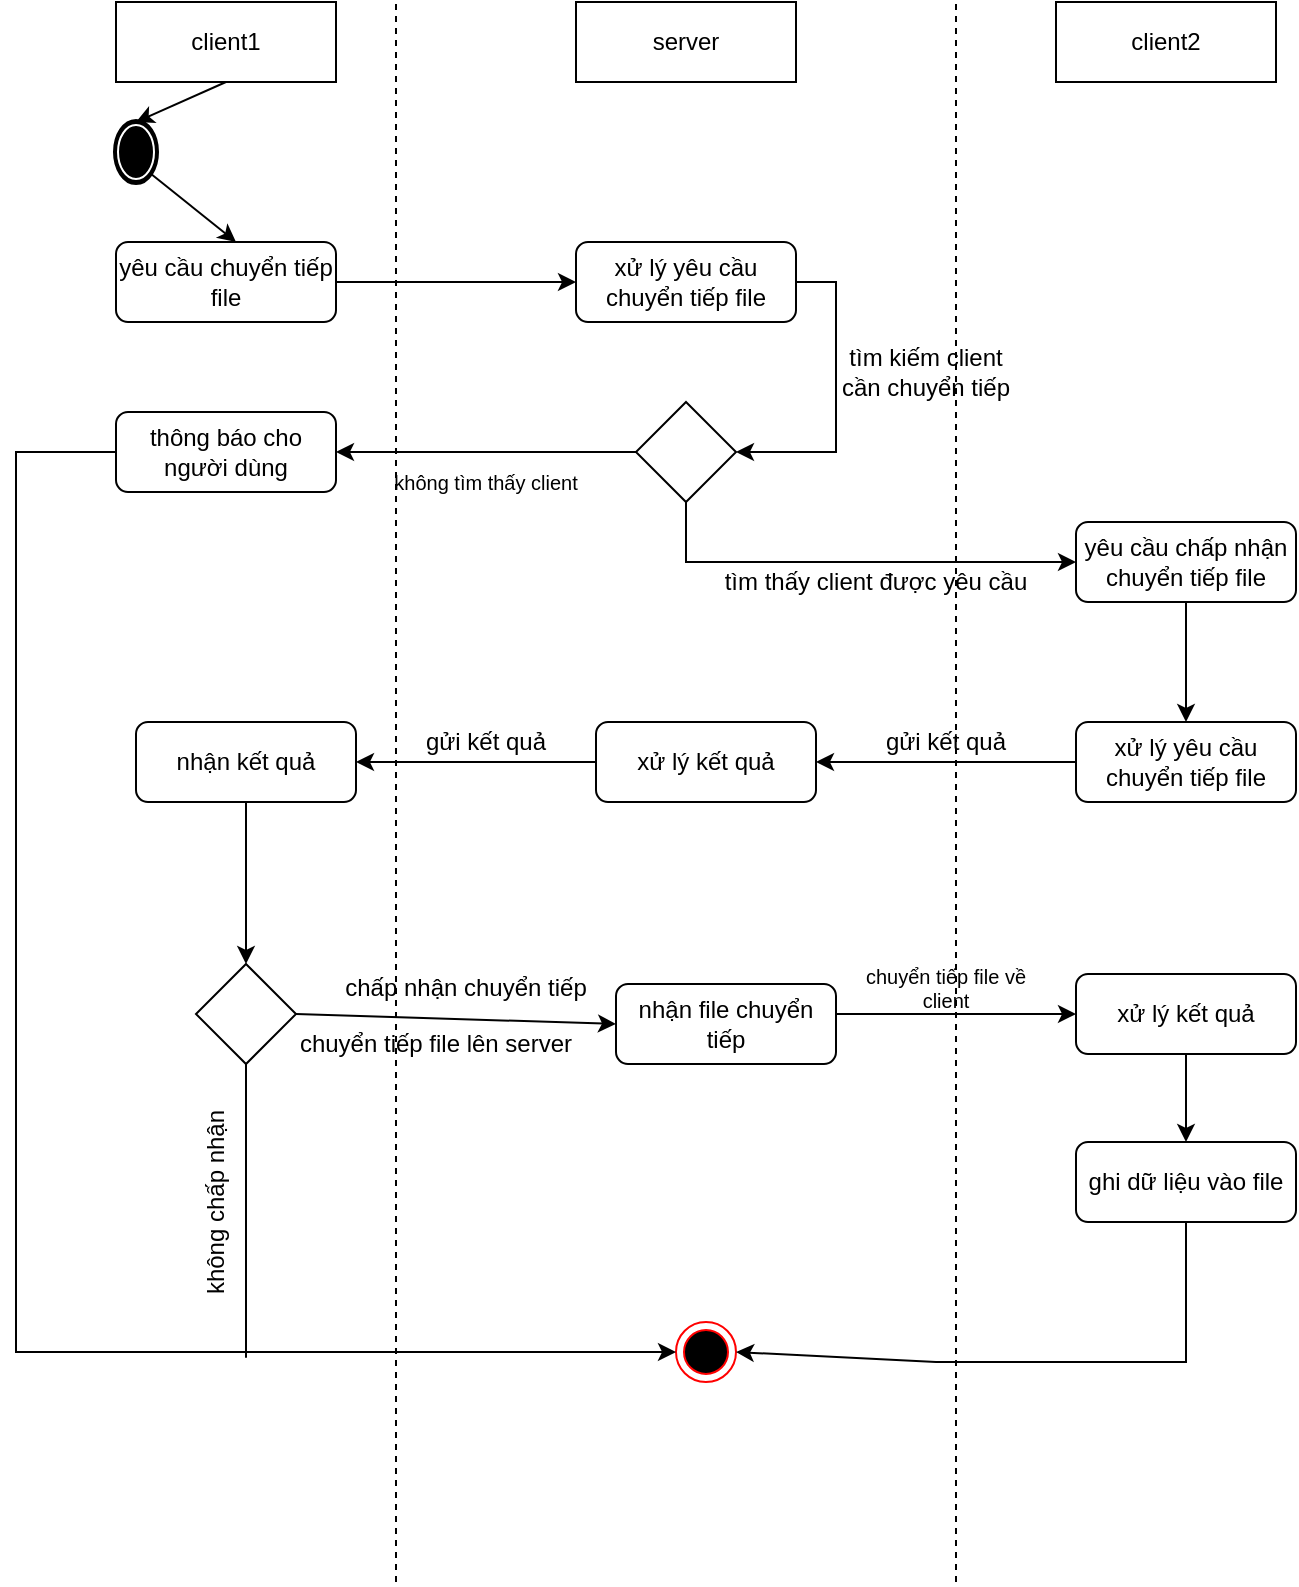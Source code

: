 <mxfile version="13.3.9" type="device" pages="4"><diagram id="X0zQoVEpXMf7ly_ouzdD" name="Page-1"><mxGraphModel dx="782" dy="469" grid="1" gridSize="10" guides="1" tooltips="1" connect="1" arrows="1" fold="1" page="1" pageScale="1" pageWidth="850" pageHeight="1100" math="0" shadow="0"><root><mxCell id="0"/><mxCell id="1" parent="0"/><mxCell id="Ho94TICoYmtnuEwINGJm-4" value="client1" style="rounded=0;whiteSpace=wrap;html=1;" parent="1" vertex="1"><mxGeometry x="60" width="110" height="40" as="geometry"/></mxCell><mxCell id="Ho94TICoYmtnuEwINGJm-6" value="server" style="rounded=0;whiteSpace=wrap;html=1;" parent="1" vertex="1"><mxGeometry x="290" width="110" height="40" as="geometry"/></mxCell><mxCell id="Ho94TICoYmtnuEwINGJm-7" value="client2" style="rounded=0;whiteSpace=wrap;html=1;" parent="1" vertex="1"><mxGeometry x="530" width="110" height="40" as="geometry"/></mxCell><mxCell id="Ho94TICoYmtnuEwINGJm-8" value="" style="endArrow=classic;html=1;exitX=0.855;exitY=0.855;exitDx=0;exitDy=0;exitPerimeter=0;" parent="1" source="6pAijUHGyEoNoDgjZn1e-1" edge="1"><mxGeometry width="50" height="50" relative="1" as="geometry"><mxPoint x="120" y="82" as="sourcePoint"/><mxPoint x="120" y="120" as="targetPoint"/></mxGeometry></mxCell><mxCell id="Ho94TICoYmtnuEwINGJm-10" value="yêu cầu chuyển tiếp file" style="rounded=1;whiteSpace=wrap;html=1;" parent="1" vertex="1"><mxGeometry x="60" y="120" width="110" height="40" as="geometry"/></mxCell><mxCell id="Ho94TICoYmtnuEwINGJm-12" value="xử lý yêu cầu chuyển tiếp file" style="rounded=1;whiteSpace=wrap;html=1;" parent="1" vertex="1"><mxGeometry x="290" y="120" width="110" height="40" as="geometry"/></mxCell><mxCell id="Ho94TICoYmtnuEwINGJm-13" value="" style="endArrow=classic;html=1;exitX=1;exitY=0.5;exitDx=0;exitDy=0;entryX=0;entryY=0.5;entryDx=0;entryDy=0;" parent="1" source="Ho94TICoYmtnuEwINGJm-10" target="Ho94TICoYmtnuEwINGJm-12" edge="1"><mxGeometry width="50" height="50" relative="1" as="geometry"><mxPoint x="370" y="250" as="sourcePoint"/><mxPoint x="420" y="200" as="targetPoint"/></mxGeometry></mxCell><mxCell id="Ho94TICoYmtnuEwINGJm-18" value="" style="endArrow=classic;html=1;rounded=0;exitX=1;exitY=0.5;exitDx=0;exitDy=0;entryX=1;entryY=0.5;entryDx=0;entryDy=0;" parent="1" source="Ho94TICoYmtnuEwINGJm-12" target="Ho94TICoYmtnuEwINGJm-19" edge="1"><mxGeometry width="50" height="50" relative="1" as="geometry"><mxPoint x="380" y="220" as="sourcePoint"/><mxPoint x="450" y="250" as="targetPoint"/><Array as="points"><mxPoint x="420" y="140"/><mxPoint x="420" y="225"/></Array></mxGeometry></mxCell><mxCell id="Ho94TICoYmtnuEwINGJm-19" value="" style="rhombus;whiteSpace=wrap;html=1;" parent="1" vertex="1"><mxGeometry x="320" y="200" width="50" height="50" as="geometry"/></mxCell><mxCell id="Ho94TICoYmtnuEwINGJm-20" value="tìm kiếm client cần chuyển tiếp" style="text;html=1;strokeColor=none;fillColor=none;align=center;verticalAlign=middle;whiteSpace=wrap;rounded=0;" parent="1" vertex="1"><mxGeometry x="420" y="160" width="90" height="50" as="geometry"/></mxCell><mxCell id="Ho94TICoYmtnuEwINGJm-25" value="" style="endArrow=classic;html=1;rounded=0;exitX=0.5;exitY=1;exitDx=0;exitDy=0;entryX=0;entryY=0.5;entryDx=0;entryDy=0;" parent="1" source="Ho94TICoYmtnuEwINGJm-19" target="Ho94TICoYmtnuEwINGJm-30" edge="1"><mxGeometry width="50" height="50" relative="1" as="geometry"><mxPoint x="380" y="220" as="sourcePoint"/><mxPoint x="510" y="280" as="targetPoint"/><Array as="points"><mxPoint x="345" y="280"/></Array></mxGeometry></mxCell><mxCell id="Ho94TICoYmtnuEwINGJm-30" value="yêu cầu chấp nhận chuyển tiếp file" style="rounded=1;whiteSpace=wrap;html=1;" parent="1" vertex="1"><mxGeometry x="540" y="260" width="110" height="40" as="geometry"/></mxCell><mxCell id="Ho94TICoYmtnuEwINGJm-33" value="xử lý yêu cầu chuyển tiếp file" style="rounded=1;whiteSpace=wrap;html=1;" parent="1" vertex="1"><mxGeometry x="540" y="360" width="110" height="40" as="geometry"/></mxCell><mxCell id="Ho94TICoYmtnuEwINGJm-34" value="" style="endArrow=classic;html=1;exitX=0.5;exitY=1;exitDx=0;exitDy=0;entryX=0.5;entryY=0;entryDx=0;entryDy=0;" parent="1" source="Ho94TICoYmtnuEwINGJm-30" target="Ho94TICoYmtnuEwINGJm-33" edge="1"><mxGeometry width="50" height="50" relative="1" as="geometry"><mxPoint x="540" y="340" as="sourcePoint"/><mxPoint x="440" y="420" as="targetPoint"/></mxGeometry></mxCell><mxCell id="Ho94TICoYmtnuEwINGJm-38" value="xử lý kết quả" style="rounded=1;whiteSpace=wrap;html=1;" parent="1" vertex="1"><mxGeometry x="300" y="360" width="110" height="40" as="geometry"/></mxCell><mxCell id="Ho94TICoYmtnuEwINGJm-39" value="" style="endArrow=classic;html=1;entryX=1;entryY=0.5;entryDx=0;entryDy=0;exitX=0;exitY=0.5;exitDx=0;exitDy=0;" parent="1" source="Ho94TICoYmtnuEwINGJm-33" target="Ho94TICoYmtnuEwINGJm-38" edge="1"><mxGeometry width="50" height="50" relative="1" as="geometry"><mxPoint x="470" y="370" as="sourcePoint"/><mxPoint x="430" y="230" as="targetPoint"/></mxGeometry></mxCell><mxCell id="Ho94TICoYmtnuEwINGJm-42" value="nhận kết quả" style="rounded=1;whiteSpace=wrap;html=1;" parent="1" vertex="1"><mxGeometry x="70" y="360" width="110" height="40" as="geometry"/></mxCell><mxCell id="Ho94TICoYmtnuEwINGJm-43" value="" style="endArrow=classic;html=1;entryX=1;entryY=0.5;entryDx=0;entryDy=0;exitX=0;exitY=0.5;exitDx=0;exitDy=0;" parent="1" source="Ho94TICoYmtnuEwINGJm-38" target="Ho94TICoYmtnuEwINGJm-42" edge="1"><mxGeometry width="50" height="50" relative="1" as="geometry"><mxPoint x="380" y="360" as="sourcePoint"/><mxPoint x="430" y="310" as="targetPoint"/></mxGeometry></mxCell><mxCell id="Ho94TICoYmtnuEwINGJm-44" value="tìm thấy client được yêu cầu" style="text;html=1;strokeColor=none;fillColor=none;align=center;verticalAlign=middle;whiteSpace=wrap;rounded=0;" parent="1" vertex="1"><mxGeometry x="360" y="280" width="160" height="20" as="geometry"/></mxCell><mxCell id="Ho94TICoYmtnuEwINGJm-45" value="gửi kết quả" style="text;html=1;strokeColor=none;fillColor=none;align=center;verticalAlign=middle;whiteSpace=wrap;rounded=0;" parent="1" vertex="1"><mxGeometry x="430" y="360" width="90" height="20" as="geometry"/></mxCell><mxCell id="Ho94TICoYmtnuEwINGJm-46" value="gửi kết quả" style="text;html=1;strokeColor=none;fillColor=none;align=center;verticalAlign=middle;whiteSpace=wrap;rounded=0;" parent="1" vertex="1"><mxGeometry x="200" y="360" width="90" height="20" as="geometry"/></mxCell><mxCell id="Ho94TICoYmtnuEwINGJm-50" value="nhận file chuyển tiếp" style="rounded=1;whiteSpace=wrap;html=1;" parent="1" vertex="1"><mxGeometry x="310" y="491" width="110" height="40" as="geometry"/></mxCell><mxCell id="Ho94TICoYmtnuEwINGJm-51" value="xử lý kết quả" style="rounded=1;whiteSpace=wrap;html=1;" parent="1" vertex="1"><mxGeometry x="540" y="486" width="110" height="40" as="geometry"/></mxCell><mxCell id="Ho94TICoYmtnuEwINGJm-54" value="" style="endArrow=classic;html=1;entryX=0;entryY=0.5;entryDx=0;entryDy=0;spacing=1;fontSize=10;" parent="1" target="Ho94TICoYmtnuEwINGJm-51" edge="1"><mxGeometry width="50" height="50" relative="1" as="geometry"><mxPoint x="420" y="506" as="sourcePoint"/><mxPoint x="320" y="430" as="targetPoint"/></mxGeometry></mxCell><mxCell id="Ho94TICoYmtnuEwINGJm-57" value="" style="ellipse;html=1;shape=endState;fillColor=#000000;strokeColor=#ff0000;" parent="1" vertex="1"><mxGeometry x="340" y="660" width="30" height="30" as="geometry"/></mxCell><mxCell id="Ho94TICoYmtnuEwINGJm-60" value="chuyển tiếp file về client" style="text;html=1;strokeColor=none;fillColor=none;align=center;verticalAlign=middle;whiteSpace=wrap;rounded=0;fontSize=10;" parent="1" vertex="1"><mxGeometry x="430" y="480" width="90" height="26" as="geometry"/></mxCell><mxCell id="a0WUkCvt6fdjPjYKDleO-1" value="" style="endArrow=classic;html=1;entryX=0.5;entryY=0;entryDx=0;entryDy=0;exitX=0.5;exitY=1;exitDx=0;exitDy=0;" parent="1" source="Ho94TICoYmtnuEwINGJm-42" target="kPcbBbS0xLTz3DBpmLSH-1" edge="1"><mxGeometry width="50" height="50" relative="1" as="geometry"><mxPoint x="280" y="570" as="sourcePoint"/><mxPoint x="115" y="486" as="targetPoint"/></mxGeometry></mxCell><mxCell id="a0WUkCvt6fdjPjYKDleO-6" value="ghi dữ liệu vào file" style="rounded=1;whiteSpace=wrap;html=1;" parent="1" vertex="1"><mxGeometry x="540" y="570" width="110" height="40" as="geometry"/></mxCell><mxCell id="a0WUkCvt6fdjPjYKDleO-7" value="" style="endArrow=classic;html=1;fontSize=10;rounded=0;exitX=0.5;exitY=1;exitDx=0;exitDy=0;entryX=1;entryY=0.5;entryDx=0;entryDy=0;" parent="1" source="a0WUkCvt6fdjPjYKDleO-6" target="Ho94TICoYmtnuEwINGJm-57" edge="1"><mxGeometry width="50" height="50" relative="1" as="geometry"><mxPoint x="320" y="530" as="sourcePoint"/><mxPoint x="400" y="680" as="targetPoint"/><Array as="points"><mxPoint x="595" y="680"/><mxPoint x="470" y="680"/></Array></mxGeometry></mxCell><mxCell id="a0WUkCvt6fdjPjYKDleO-8" value="thông báo cho người dùng" style="rounded=1;whiteSpace=wrap;html=1;" parent="1" vertex="1"><mxGeometry x="60" y="205" width="110" height="40" as="geometry"/></mxCell><mxCell id="a0WUkCvt6fdjPjYKDleO-10" value="" style="endArrow=classic;html=1;fontSize=10;exitX=0;exitY=0.5;exitDx=0;exitDy=0;entryX=1;entryY=0.5;entryDx=0;entryDy=0;" parent="1" source="Ho94TICoYmtnuEwINGJm-19" target="a0WUkCvt6fdjPjYKDleO-8" edge="1"><mxGeometry width="50" height="50" relative="1" as="geometry"><mxPoint x="320" y="330" as="sourcePoint"/><mxPoint x="370" y="280" as="targetPoint"/></mxGeometry></mxCell><mxCell id="a0WUkCvt6fdjPjYKDleO-12" value="không tìm thấy client" style="text;html=1;strokeColor=none;fillColor=none;align=center;verticalAlign=middle;whiteSpace=wrap;rounded=0;fontSize=10;" parent="1" vertex="1"><mxGeometry x="180" y="230" width="130" height="20" as="geometry"/></mxCell><mxCell id="a0WUkCvt6fdjPjYKDleO-13" value="" style="endArrow=classic;html=1;fontSize=10;rounded=0;exitX=0;exitY=0.5;exitDx=0;exitDy=0;entryX=0;entryY=0.5;entryDx=0;entryDy=0;" parent="1" source="a0WUkCvt6fdjPjYKDleO-8" target="Ho94TICoYmtnuEwINGJm-57" edge="1"><mxGeometry width="50" height="50" relative="1" as="geometry"><mxPoint x="320" y="390" as="sourcePoint"/><mxPoint x="370" y="340" as="targetPoint"/><Array as="points"><mxPoint x="10" y="225"/><mxPoint x="10" y="675"/></Array></mxGeometry></mxCell><mxCell id="a0WUkCvt6fdjPjYKDleO-14" value="" style="endArrow=none;dashed=1;html=1;fontSize=10;" parent="1" edge="1"><mxGeometry width="50" height="50" relative="1" as="geometry"><mxPoint x="200" y="790" as="sourcePoint"/><mxPoint x="200" as="targetPoint"/></mxGeometry></mxCell><mxCell id="a0WUkCvt6fdjPjYKDleO-15" value="" style="endArrow=none;dashed=1;html=1;fontSize=10;" parent="1" edge="1"><mxGeometry width="50" height="50" relative="1" as="geometry"><mxPoint x="480" y="790" as="sourcePoint"/><mxPoint x="480" as="targetPoint"/></mxGeometry></mxCell><mxCell id="a0WUkCvt6fdjPjYKDleO-16" value="chuyển tiếp file lên server" style="text;html=1;strokeColor=none;fillColor=none;align=center;verticalAlign=middle;whiteSpace=wrap;rounded=0;fontSize=12;rotation=0;" parent="1" vertex="1"><mxGeometry x="140" y="511" width="160" height="20" as="geometry"/></mxCell><mxCell id="6pAijUHGyEoNoDgjZn1e-1" value="" style="shape=mxgraph.bpmn.shape;html=1;verticalLabelPosition=bottom;labelBackgroundColor=#ffffff;verticalAlign=top;align=center;perimeter=ellipsePerimeter;outlineConnect=0;outline=end;symbol=terminate;fontSize=12;" parent="1" vertex="1"><mxGeometry x="60" y="60" width="20" height="30" as="geometry"/></mxCell><mxCell id="6pAijUHGyEoNoDgjZn1e-3" value="" style="endArrow=classic;html=1;fontSize=12;exitX=0.5;exitY=1;exitDx=0;exitDy=0;entryX=0.5;entryY=0;entryDx=0;entryDy=0;" parent="1" source="Ho94TICoYmtnuEwINGJm-4" target="6pAijUHGyEoNoDgjZn1e-1" edge="1"><mxGeometry width="50" height="50" relative="1" as="geometry"><mxPoint x="400" y="220" as="sourcePoint"/><mxPoint x="450" y="170" as="targetPoint"/></mxGeometry></mxCell><mxCell id="kPcbBbS0xLTz3DBpmLSH-1" value="" style="rhombus;whiteSpace=wrap;html=1;" parent="1" vertex="1"><mxGeometry x="100" y="481" width="50" height="50" as="geometry"/></mxCell><mxCell id="kPcbBbS0xLTz3DBpmLSH-2" value="" style="endArrow=classic;html=1;exitX=1;exitY=0.5;exitDx=0;exitDy=0;entryX=0;entryY=0.5;entryDx=0;entryDy=0;" parent="1" source="kPcbBbS0xLTz3DBpmLSH-1" target="Ho94TICoYmtnuEwINGJm-50" edge="1"><mxGeometry width="50" height="50" relative="1" as="geometry"><mxPoint x="350" y="530" as="sourcePoint"/><mxPoint x="400" y="480" as="targetPoint"/></mxGeometry></mxCell><mxCell id="kPcbBbS0xLTz3DBpmLSH-4" value="" style="endArrow=none;html=1;entryX=0.5;entryY=1;entryDx=0;entryDy=0;" parent="1" target="kPcbBbS0xLTz3DBpmLSH-1" edge="1"><mxGeometry width="50" height="50" relative="1" as="geometry"><mxPoint x="125" y="670" as="sourcePoint"/><mxPoint x="400" y="470" as="targetPoint"/><Array as="points"><mxPoint x="125" y="680"/><mxPoint x="125" y="670"/></Array></mxGeometry></mxCell><mxCell id="kPcbBbS0xLTz3DBpmLSH-5" value="chấp nhận chuyển tiếp" style="text;html=1;strokeColor=none;fillColor=none;align=center;verticalAlign=middle;whiteSpace=wrap;rounded=0;" parent="1" vertex="1"><mxGeometry x="170" y="483" width="130" height="20" as="geometry"/></mxCell><mxCell id="kPcbBbS0xLTz3DBpmLSH-6" value="không chấp nhận" style="text;html=1;strokeColor=none;fillColor=none;align=center;verticalAlign=middle;whiteSpace=wrap;rounded=0;rotation=-90;" parent="1" vertex="1"><mxGeometry x="60" y="590" width="100" height="20" as="geometry"/></mxCell><mxCell id="XZOfE__edSwcQ59o3sNn-1" value="" style="endArrow=classic;html=1;exitX=0.5;exitY=1;exitDx=0;exitDy=0;entryX=0.5;entryY=0;entryDx=0;entryDy=0;" parent="1" source="Ho94TICoYmtnuEwINGJm-51" target="a0WUkCvt6fdjPjYKDleO-6" edge="1"><mxGeometry width="50" height="50" relative="1" as="geometry"><mxPoint x="290" y="560" as="sourcePoint"/><mxPoint x="340" y="510" as="targetPoint"/></mxGeometry></mxCell></root></mxGraphModel></diagram><diagram id="JMLDtaEwiu-JXsmuqMl1" name="Page-2"><mxGraphModel dx="1043" dy="625" grid="1" gridSize="10" guides="1" tooltips="1" connect="1" arrows="1" fold="1" page="1" pageScale="1" pageWidth="850" pageHeight="1100" math="0" shadow="0"><root><mxCell id="RzZ0UhfEeFD8xAMtu3Tl-0"/><mxCell id="RzZ0UhfEeFD8xAMtu3Tl-1" parent="RzZ0UhfEeFD8xAMtu3Tl-0"/><mxCell id="Euooxlx8xnx5dA-1CyNp-0" value="client1" style="rounded=0;whiteSpace=wrap;html=1;" parent="RzZ0UhfEeFD8xAMtu3Tl-1" vertex="1"><mxGeometry x="50" width="110" height="40" as="geometry"/></mxCell><mxCell id="Euooxlx8xnx5dA-1CyNp-1" value="server" style="rounded=0;whiteSpace=wrap;html=1;" parent="RzZ0UhfEeFD8xAMtu3Tl-1" vertex="1"><mxGeometry x="290" width="110" height="40" as="geometry"/></mxCell><mxCell id="Euooxlx8xnx5dA-1CyNp-2" value="other clients" style="rounded=0;whiteSpace=wrap;html=1;" parent="RzZ0UhfEeFD8xAMtu3Tl-1" vertex="1"><mxGeometry x="510" width="110" height="40" as="geometry"/></mxCell><mxCell id="V8h4ppNuJIoiUDVHOAE--0" value="yêu cầu tìm kiếm file" style="rounded=1;whiteSpace=wrap;html=1;" parent="RzZ0UhfEeFD8xAMtu3Tl-1" vertex="1"><mxGeometry x="50" y="130" width="110" height="40" as="geometry"/></mxCell><mxCell id="_ejJEYkJjcELYQMggEs1-0" value="xử lý yêu cầu tìm kiếm file" style="rounded=1;whiteSpace=wrap;html=1;" parent="RzZ0UhfEeFD8xAMtu3Tl-1" vertex="1"><mxGeometry x="290" y="130" width="110" height="40" as="geometry"/></mxCell><mxCell id="_ejJEYkJjcELYQMggEs1-1" value="yêu cầu tìm kiếm file của client khác" style="rounded=1;whiteSpace=wrap;html=1;" parent="RzZ0UhfEeFD8xAMtu3Tl-1" vertex="1"><mxGeometry x="510" y="130" width="110" height="40" as="geometry"/></mxCell><mxCell id="AMmG_ASS0b5PRzRJNlX6-0" value="tìm kiếm file được yêu cầu" style="rounded=1;whiteSpace=wrap;html=1;" parent="RzZ0UhfEeFD8xAMtu3Tl-1" vertex="1"><mxGeometry x="500" y="330" width="110" height="40" as="geometry"/></mxCell><mxCell id="EB-tsKQWdiddOAcdItFr-0" value="xử lý kết quả" style="rounded=1;whiteSpace=wrap;html=1;" parent="RzZ0UhfEeFD8xAMtu3Tl-1" vertex="1"><mxGeometry x="290" y="230" width="110" height="40" as="geometry"/></mxCell><mxCell id="EB-tsKQWdiddOAcdItFr-1" value="xử lý kết quả" style="rounded=1;whiteSpace=wrap;html=1;" parent="RzZ0UhfEeFD8xAMtu3Tl-1" vertex="1"><mxGeometry x="50" y="230" width="110" height="40" as="geometry"/></mxCell><mxCell id="0XShW4vnGDRnifOO8y7B-0" value="yêu cầu tải file từ client được chỉ định" style="rounded=1;whiteSpace=wrap;html=1;" parent="RzZ0UhfEeFD8xAMtu3Tl-1" vertex="1"><mxGeometry x="50" y="410" width="110" height="40" as="geometry"/></mxCell><mxCell id="0XShW4vnGDRnifOO8y7B-2" value="xử lý yêu cầu tải file lên server" style="rounded=1;whiteSpace=wrap;html=1;" parent="RzZ0UhfEeFD8xAMtu3Tl-1" vertex="1"><mxGeometry x="510" y="410" width="110" height="40" as="geometry"/></mxCell><mxCell id="8C1ahFmJNnRok8ornX5L-0" value="tải file lên server" style="rounded=1;whiteSpace=wrap;html=1;" parent="RzZ0UhfEeFD8xAMtu3Tl-1" vertex="1"><mxGeometry x="510" y="510" width="110" height="40" as="geometry"/></mxCell><mxCell id="FpcGOknFg75fnCbxZmGC-0" value="xử lý yêu cầu" style="rounded=1;whiteSpace=wrap;html=1;" parent="RzZ0UhfEeFD8xAMtu3Tl-1" vertex="1"><mxGeometry x="290" y="510" width="110" height="40" as="geometry"/></mxCell><mxCell id="FpcGOknFg75fnCbxZmGC-1" value="nhận file tìm kiếm" style="rounded=1;whiteSpace=wrap;html=1;" parent="RzZ0UhfEeFD8xAMtu3Tl-1" vertex="1"><mxGeometry x="50" y="510" width="110" height="40" as="geometry"/></mxCell><mxCell id="FpcGOknFg75fnCbxZmGC-3" value="xử lý yêu cầu" style="rounded=1;whiteSpace=wrap;html=1;" parent="RzZ0UhfEeFD8xAMtu3Tl-1" vertex="1"><mxGeometry x="290" y="410" width="110" height="40" as="geometry"/></mxCell><mxCell id="cdGf2iweQx5Cf9tkY1OZ-0" value="" style="rhombus;whiteSpace=wrap;html=1;" parent="RzZ0UhfEeFD8xAMtu3Tl-1" vertex="1"><mxGeometry x="80" y="320" width="50" height="50" as="geometry"/></mxCell><mxCell id="cdGf2iweQx5Cf9tkY1OZ-1" value="" style="endArrow=classic;html=1;exitX=1;exitY=0.5;exitDx=0;exitDy=0;entryX=0;entryY=0.5;entryDx=0;entryDy=0;" parent="RzZ0UhfEeFD8xAMtu3Tl-1" source="V8h4ppNuJIoiUDVHOAE--0" target="_ejJEYkJjcELYQMggEs1-0" edge="1"><mxGeometry width="50" height="50" relative="1" as="geometry"><mxPoint x="300" y="210" as="sourcePoint"/><mxPoint x="350" y="160" as="targetPoint"/></mxGeometry></mxCell><mxCell id="cdGf2iweQx5Cf9tkY1OZ-2" value="" style="endArrow=classic;html=1;exitX=1;exitY=0.5;exitDx=0;exitDy=0;entryX=0;entryY=0.5;entryDx=0;entryDy=0;" parent="RzZ0UhfEeFD8xAMtu3Tl-1" source="_ejJEYkJjcELYQMggEs1-0" target="_ejJEYkJjcELYQMggEs1-1" edge="1"><mxGeometry width="50" height="50" relative="1" as="geometry"><mxPoint x="430" y="210" as="sourcePoint"/><mxPoint x="480" y="160" as="targetPoint"/></mxGeometry></mxCell><mxCell id="cdGf2iweQx5Cf9tkY1OZ-4" value="" style="endArrow=classic;html=1;exitX=0;exitY=0.5;exitDx=0;exitDy=0;entryX=1;entryY=0.5;entryDx=0;entryDy=0;" parent="RzZ0UhfEeFD8xAMtu3Tl-1" source="EB-tsKQWdiddOAcdItFr-0" target="EB-tsKQWdiddOAcdItFr-1" edge="1"><mxGeometry width="50" height="50" relative="1" as="geometry"><mxPoint x="210" y="210" as="sourcePoint"/><mxPoint x="260" y="160" as="targetPoint"/></mxGeometry></mxCell><mxCell id="cdGf2iweQx5Cf9tkY1OZ-5" value="" style="endArrow=classic;html=1;entryX=0.5;entryY=0;entryDx=0;entryDy=0;exitX=0.5;exitY=1;exitDx=0;exitDy=0;" parent="RzZ0UhfEeFD8xAMtu3Tl-1" source="EB-tsKQWdiddOAcdItFr-1" target="cdGf2iweQx5Cf9tkY1OZ-0" edge="1"><mxGeometry width="50" height="50" relative="1" as="geometry"><mxPoint x="180" y="290" as="sourcePoint"/><mxPoint x="260" y="290" as="targetPoint"/></mxGeometry></mxCell><mxCell id="dqmiHtvdcY-VYfjkB0Hc-0" value="" style="endArrow=classic;html=1;exitX=0.5;exitY=1;exitDx=0;exitDy=0;entryX=0.5;entryY=0;entryDx=0;entryDy=0;" parent="RzZ0UhfEeFD8xAMtu3Tl-1" source="cdGf2iweQx5Cf9tkY1OZ-0" target="0XShW4vnGDRnifOO8y7B-0" edge="1"><mxGeometry width="50" height="50" relative="1" as="geometry"><mxPoint x="250" y="370" as="sourcePoint"/><mxPoint x="300" y="320" as="targetPoint"/></mxGeometry></mxCell><mxCell id="dqmiHtvdcY-VYfjkB0Hc-1" value="" style="endArrow=classic;html=1;exitX=1;exitY=0.5;exitDx=0;exitDy=0;entryX=0;entryY=0.5;entryDx=0;entryDy=0;" parent="RzZ0UhfEeFD8xAMtu3Tl-1" source="0XShW4vnGDRnifOO8y7B-0" target="FpcGOknFg75fnCbxZmGC-3" edge="1"><mxGeometry width="50" height="50" relative="1" as="geometry"><mxPoint x="250" y="410" as="sourcePoint"/><mxPoint x="300" y="360" as="targetPoint"/></mxGeometry></mxCell><mxCell id="dqmiHtvdcY-VYfjkB0Hc-2" value="" style="endArrow=classic;html=1;exitX=1;exitY=0.5;exitDx=0;exitDy=0;entryX=0;entryY=0.5;entryDx=0;entryDy=0;" parent="RzZ0UhfEeFD8xAMtu3Tl-1" source="FpcGOknFg75fnCbxZmGC-3" target="0XShW4vnGDRnifOO8y7B-2" edge="1"><mxGeometry width="50" height="50" relative="1" as="geometry"><mxPoint x="460" y="410" as="sourcePoint"/><mxPoint x="510" y="370" as="targetPoint"/></mxGeometry></mxCell><mxCell id="dqmiHtvdcY-VYfjkB0Hc-3" value="" style="endArrow=classic;html=1;exitX=0;exitY=0.5;exitDx=0;exitDy=0;entryX=1;entryY=0.5;entryDx=0;entryDy=0;" parent="RzZ0UhfEeFD8xAMtu3Tl-1" source="8C1ahFmJNnRok8ornX5L-0" target="FpcGOknFg75fnCbxZmGC-0" edge="1"><mxGeometry width="50" height="50" relative="1" as="geometry"><mxPoint x="280" y="510" as="sourcePoint"/><mxPoint x="330" y="460" as="targetPoint"/></mxGeometry></mxCell><mxCell id="dqmiHtvdcY-VYfjkB0Hc-4" value="" style="endArrow=classic;html=1;exitX=0;exitY=0.5;exitDx=0;exitDy=0;entryX=1;entryY=0.5;entryDx=0;entryDy=0;" parent="RzZ0UhfEeFD8xAMtu3Tl-1" source="FpcGOknFg75fnCbxZmGC-0" target="FpcGOknFg75fnCbxZmGC-1" edge="1"><mxGeometry width="50" height="50" relative="1" as="geometry"><mxPoint x="280" y="510" as="sourcePoint"/><mxPoint x="330" y="460" as="targetPoint"/></mxGeometry></mxCell><mxCell id="dqmiHtvdcY-VYfjkB0Hc-5" value="" style="endArrow=classic;html=1;rounded=0;exitX=0;exitY=0.5;exitDx=0;exitDy=0;entryX=0;entryY=0.5;entryDx=0;entryDy=0;" parent="RzZ0UhfEeFD8xAMtu3Tl-1" source="cdGf2iweQx5Cf9tkY1OZ-0" target="qSHNy79ZpIIi1rE6lcBK-0" edge="1"><mxGeometry width="50" height="50" relative="1" as="geometry"><mxPoint x="280" y="380" as="sourcePoint"/><mxPoint x="50" y="660" as="targetPoint"/><Array as="points"><mxPoint x="10" y="345"/><mxPoint x="10" y="595"/></Array></mxGeometry></mxCell><mxCell id="qSHNy79ZpIIi1rE6lcBK-0" value="" style="ellipse;html=1;shape=endState;fillColor=#000000;strokeColor=#ff0000;" parent="RzZ0UhfEeFD8xAMtu3Tl-1" vertex="1"><mxGeometry x="80" y="580" width="30" height="30" as="geometry"/></mxCell><mxCell id="qSHNy79ZpIIi1rE6lcBK-2" value="" style="endArrow=classic;html=1;entryX=0.5;entryY=0;entryDx=0;entryDy=0;exitX=0.5;exitY=1;exitDx=0;exitDy=0;" parent="RzZ0UhfEeFD8xAMtu3Tl-1" source="5cJm_RkuLtpVjRyl1dCt-0" target="V8h4ppNuJIoiUDVHOAE--0" edge="1"><mxGeometry width="50" height="50" relative="1" as="geometry"><mxPoint x="80" y="100" as="sourcePoint"/><mxPoint x="330" y="150" as="targetPoint"/></mxGeometry></mxCell><mxCell id="qSHNy79ZpIIi1rE6lcBK-5" value="" style="endArrow=classic;html=1;exitX=0.5;exitY=1;exitDx=0;exitDy=0;entryX=1;entryY=0;entryDx=0;entryDy=0;" parent="RzZ0UhfEeFD8xAMtu3Tl-1" source="FpcGOknFg75fnCbxZmGC-1" target="qSHNy79ZpIIi1rE6lcBK-0" edge="1"><mxGeometry width="50" height="50" relative="1" as="geometry"><mxPoint x="260" y="530" as="sourcePoint"/><mxPoint x="310" y="480" as="targetPoint"/></mxGeometry></mxCell><mxCell id="qSHNy79ZpIIi1rE6lcBK-14" value="" style="endArrow=classic;html=1;exitX=0.5;exitY=1;exitDx=0;exitDy=0;entryX=0.5;entryY=0;entryDx=0;entryDy=0;" parent="RzZ0UhfEeFD8xAMtu3Tl-1" source="0XShW4vnGDRnifOO8y7B-2" target="8C1ahFmJNnRok8ornX5L-0" edge="1"><mxGeometry width="50" height="50" relative="1" as="geometry"><mxPoint x="270" y="500" as="sourcePoint"/><mxPoint x="320" y="450" as="targetPoint"/></mxGeometry></mxCell><mxCell id="qSHNy79ZpIIi1rE6lcBK-15" value="nếu tìm thấy file" style="text;html=1;strokeColor=none;fillColor=none;align=center;verticalAlign=middle;whiteSpace=wrap;rounded=0;fontSize=14;" parent="RzZ0UhfEeFD8xAMtu3Tl-1" vertex="1"><mxGeometry x="90" y="370" width="130" height="20" as="geometry"/></mxCell><mxCell id="qSHNy79ZpIIi1rE6lcBK-16" value="không tìm thấy file" style="text;html=1;strokeColor=none;fillColor=none;align=center;verticalAlign=middle;whiteSpace=wrap;rounded=0;fontSize=14;" parent="RzZ0UhfEeFD8xAMtu3Tl-1" vertex="1"><mxGeometry x="10" y="290" width="90" height="50" as="geometry"/></mxCell><mxCell id="f3AJ5echXr5vuz58Xj_o-0" value="" style="rhombus;whiteSpace=wrap;html=1;" parent="RzZ0UhfEeFD8xAMtu3Tl-1" vertex="1"><mxGeometry x="540" y="225" width="50" height="50" as="geometry"/></mxCell><mxCell id="f3AJ5echXr5vuz58Xj_o-1" value="" style="endArrow=classic;html=1;fontSize=12;exitX=0;exitY=0.5;exitDx=0;exitDy=0;entryX=1;entryY=0.5;entryDx=0;entryDy=0;" parent="RzZ0UhfEeFD8xAMtu3Tl-1" source="f3AJ5echXr5vuz58Xj_o-0" target="EB-tsKQWdiddOAcdItFr-0" edge="1"><mxGeometry width="50" height="50" relative="1" as="geometry"><mxPoint x="340" y="290" as="sourcePoint"/><mxPoint x="390" y="240" as="targetPoint"/></mxGeometry></mxCell><mxCell id="f3AJ5echXr5vuz58Xj_o-2" value="không cho tìm kiếm" style="text;html=1;strokeColor=none;fillColor=none;align=center;verticalAlign=middle;whiteSpace=wrap;rounded=0;fontSize=13;" parent="RzZ0UhfEeFD8xAMtu3Tl-1" vertex="1"><mxGeometry x="425" y="230" width="115" height="20" as="geometry"/></mxCell><mxCell id="f3AJ5echXr5vuz58Xj_o-3" value="" style="endArrow=classic;html=1;fontSize=12;exitX=0.5;exitY=1;exitDx=0;exitDy=0;entryX=0.6;entryY=0.017;entryDx=0;entryDy=0;entryPerimeter=0;" parent="RzZ0UhfEeFD8xAMtu3Tl-1" source="f3AJ5echXr5vuz58Xj_o-0" target="AMmG_ASS0b5PRzRJNlX6-0" edge="1"><mxGeometry width="50" height="50" relative="1" as="geometry"><mxPoint x="340" y="290" as="sourcePoint"/><mxPoint x="390" y="240" as="targetPoint"/></mxGeometry></mxCell><mxCell id="f3AJ5echXr5vuz58Xj_o-4" value="cho phép tìm kiếm" style="text;html=1;strokeColor=none;fillColor=none;align=center;verticalAlign=middle;whiteSpace=wrap;rounded=0;fontSize=14;" parent="RzZ0UhfEeFD8xAMtu3Tl-1" vertex="1"><mxGeometry x="560" y="280" width="120" height="20" as="geometry"/></mxCell><mxCell id="f3AJ5echXr5vuz58Xj_o-5" value="" style="endArrow=classic;html=1;fontSize=12;exitX=0;exitY=0.75;exitDx=0;exitDy=0;entryX=0.75;entryY=1;entryDx=0;entryDy=0;" parent="RzZ0UhfEeFD8xAMtu3Tl-1" source="AMmG_ASS0b5PRzRJNlX6-0" target="EB-tsKQWdiddOAcdItFr-0" edge="1"><mxGeometry width="50" height="50" relative="1" as="geometry"><mxPoint x="400" y="320" as="sourcePoint"/><mxPoint x="390" y="240" as="targetPoint"/></mxGeometry></mxCell><mxCell id="f3AJ5echXr5vuz58Xj_o-6" value="gửi trả kết quả" style="text;html=1;strokeColor=none;fillColor=none;align=center;verticalAlign=middle;whiteSpace=wrap;rounded=0;fontSize=15;rotation=30;" parent="RzZ0UhfEeFD8xAMtu3Tl-1" vertex="1"><mxGeometry x="360" y="310" width="110" height="20" as="geometry"/></mxCell><mxCell id="f3AJ5echXr5vuz58Xj_o-7" value="" style="endArrow=classic;html=1;fontSize=12;entryX=0.5;entryY=0;entryDx=0;entryDy=0;exitX=0.5;exitY=1;exitDx=0;exitDy=0;" parent="RzZ0UhfEeFD8xAMtu3Tl-1" source="_ejJEYkJjcELYQMggEs1-1" target="f3AJ5echXr5vuz58Xj_o-0" edge="1"><mxGeometry width="50" height="50" relative="1" as="geometry"><mxPoint x="310" y="250" as="sourcePoint"/><mxPoint x="360" y="200" as="targetPoint"/></mxGeometry></mxCell><mxCell id="f3AJ5echXr5vuz58Xj_o-8" value="" style="endArrow=none;dashed=1;html=1;fontSize=12;" parent="RzZ0UhfEeFD8xAMtu3Tl-1" edge="1"><mxGeometry width="50" height="50" relative="1" as="geometry"><mxPoint x="200" y="700.784" as="sourcePoint"/><mxPoint x="200" as="targetPoint"/></mxGeometry></mxCell><mxCell id="f3AJ5echXr5vuz58Xj_o-9" value="" style="endArrow=none;dashed=1;html=1;fontSize=12;" parent="RzZ0UhfEeFD8xAMtu3Tl-1" edge="1"><mxGeometry width="50" height="50" relative="1" as="geometry"><mxPoint x="440" y="741.569" as="sourcePoint"/><mxPoint x="440" as="targetPoint"/></mxGeometry></mxCell><mxCell id="5cJm_RkuLtpVjRyl1dCt-0" value="" style="shape=mxgraph.bpmn.shape;html=1;verticalLabelPosition=bottom;labelBackgroundColor=#ffffff;verticalAlign=top;align=center;perimeter=ellipsePerimeter;outlineConnect=0;outline=end;symbol=terminate;fontSize=12;" parent="RzZ0UhfEeFD8xAMtu3Tl-1" vertex="1"><mxGeometry x="60" y="70" width="20" height="30" as="geometry"/></mxCell><mxCell id="5cJm_RkuLtpVjRyl1dCt-1" value="" style="endArrow=classic;html=1;fontSize=12;exitX=0.5;exitY=1;exitDx=0;exitDy=0;entryX=0.855;entryY=0.145;entryDx=0;entryDy=0;entryPerimeter=0;" parent="RzZ0UhfEeFD8xAMtu3Tl-1" source="Euooxlx8xnx5dA-1CyNp-0" target="5cJm_RkuLtpVjRyl1dCt-0" edge="1"><mxGeometry width="50" height="50" relative="1" as="geometry"><mxPoint x="300" y="220" as="sourcePoint"/><mxPoint x="350" y="170" as="targetPoint"/></mxGeometry></mxCell></root></mxGraphModel></diagram><diagram id="K2bOyZhJP2b06Q1038g4" name="Page-3"><mxGraphModel dx="1043" dy="625" grid="1" gridSize="10" guides="1" tooltips="1" connect="1" arrows="1" fold="1" page="1" pageScale="1" pageWidth="850" pageHeight="1100" math="0" shadow="0"><root><mxCell id="pGrmE6U04udRplt4D8kT-0"/><mxCell id="pGrmE6U04udRplt4D8kT-1" parent="pGrmE6U04udRplt4D8kT-0"/><mxCell id="0dFPnvCfcHD0ivJg-y6W-0" value="client" style="rounded=0;whiteSpace=wrap;html=1;" parent="pGrmE6U04udRplt4D8kT-1" vertex="1"><mxGeometry x="92.5" width="110" height="40" as="geometry"/></mxCell><mxCell id="0dFPnvCfcHD0ivJg-y6W-1" value="server" style="rounded=0;whiteSpace=wrap;html=1;" parent="pGrmE6U04udRplt4D8kT-1" vertex="1"><mxGeometry x="425" width="110" height="40" as="geometry"/></mxCell><mxCell id="wA3z8Po5Oxekqj7uT45I-0" value="yêu cầu nhập IP và số hiệu cổng của server" style="rounded=1;whiteSpace=wrap;html=1;" parent="pGrmE6U04udRplt4D8kT-1" vertex="1"><mxGeometry x="90" y="120" width="110" height="40" as="geometry"/></mxCell><mxCell id="wA3z8Po5Oxekqj7uT45I-1" value="kiểm tra IP và số hiệu cổng" style="rounded=1;whiteSpace=wrap;html=1;" parent="pGrmE6U04udRplt4D8kT-1" vertex="1"><mxGeometry x="90" y="200" width="110" height="40" as="geometry"/></mxCell><mxCell id="vuLVi1-47pAOc_8eF7E5-0" value="" style="rhombus;whiteSpace=wrap;html=1;" parent="pGrmE6U04udRplt4D8kT-1" vertex="1"><mxGeometry x="120" y="285" width="50" height="50" as="geometry"/></mxCell><mxCell id="1rSc73zOEPtt4EAdPvbV-0" value="yêu cầu kết nối" style="rounded=1;whiteSpace=wrap;html=1;" parent="pGrmE6U04udRplt4D8kT-1" vertex="1"><mxGeometry x="425" y="290" width="110" height="40" as="geometry"/></mxCell><mxCell id="1rSc73zOEPtt4EAdPvbV-1" value="tạo ID cho client" style="rounded=1;whiteSpace=wrap;html=1;" parent="pGrmE6U04udRplt4D8kT-1" vertex="1"><mxGeometry x="425" y="395" width="110" height="40" as="geometry"/></mxCell><mxCell id="1rSc73zOEPtt4EAdPvbV-3" value="" style="rhombus;whiteSpace=wrap;html=1;" parent="pGrmE6U04udRplt4D8kT-1" vertex="1"><mxGeometry x="120" y="390" width="50" height="50" as="geometry"/></mxCell><mxCell id="1rSc73zOEPtt4EAdPvbV-5" value="" style="endArrow=classic;html=1;exitX=0.5;exitY=1;exitDx=0;exitDy=0;entryX=0.5;entryY=0;entryDx=0;entryDy=0;" parent="pGrmE6U04udRplt4D8kT-1" source="wA3z8Po5Oxekqj7uT45I-0" target="wA3z8Po5Oxekqj7uT45I-1" edge="1"><mxGeometry width="50" height="50" relative="1" as="geometry"><mxPoint x="350" y="250" as="sourcePoint"/><mxPoint x="400" y="200" as="targetPoint"/></mxGeometry></mxCell><mxCell id="1rSc73zOEPtt4EAdPvbV-6" value="" style="endArrow=classic;html=1;exitX=0.5;exitY=1;exitDx=0;exitDy=0;entryX=0.5;entryY=0;entryDx=0;entryDy=0;" parent="pGrmE6U04udRplt4D8kT-1" source="wA3z8Po5Oxekqj7uT45I-1" target="vuLVi1-47pAOc_8eF7E5-0" edge="1"><mxGeometry width="50" height="50" relative="1" as="geometry"><mxPoint x="350" y="250" as="sourcePoint"/><mxPoint x="400" y="200" as="targetPoint"/></mxGeometry></mxCell><mxCell id="1rSc73zOEPtt4EAdPvbV-7" value="" style="endArrow=classic;html=1;exitX=1;exitY=0.5;exitDx=0;exitDy=0;entryX=0;entryY=0.5;entryDx=0;entryDy=0;" parent="pGrmE6U04udRplt4D8kT-1" source="vuLVi1-47pAOc_8eF7E5-0" target="1rSc73zOEPtt4EAdPvbV-0" edge="1"><mxGeometry width="50" height="50" relative="1" as="geometry"><mxPoint x="350" y="250" as="sourcePoint"/><mxPoint x="400" y="200" as="targetPoint"/></mxGeometry></mxCell><mxCell id="1rSc73zOEPtt4EAdPvbV-8" value="nếu hợp lệ thì gửi yêu cầu tới server" style="text;html=1;strokeColor=none;fillColor=none;align=center;verticalAlign=middle;whiteSpace=wrap;rounded=0;" parent="pGrmE6U04udRplt4D8kT-1" vertex="1"><mxGeometry x="180" y="285" width="220" height="20" as="geometry"/></mxCell><mxCell id="1rSc73zOEPtt4EAdPvbV-9" value="" style="endArrow=classic;html=1;rounded=0;exitX=0;exitY=0.5;exitDx=0;exitDy=0;entryX=0;entryY=0.5;entryDx=0;entryDy=0;" parent="pGrmE6U04udRplt4D8kT-1" source="vuLVi1-47pAOc_8eF7E5-0" target="wA3z8Po5Oxekqj7uT45I-0" edge="1"><mxGeometry width="50" height="50" relative="1" as="geometry"><mxPoint x="350" y="240" as="sourcePoint"/><mxPoint x="400" y="190" as="targetPoint"/><Array as="points"><mxPoint x="10" y="310"/><mxPoint x="10" y="140"/></Array></mxGeometry></mxCell><mxCell id="1rSc73zOEPtt4EAdPvbV-12" value="" style="endArrow=classic;html=1;exitX=0.5;exitY=1;exitDx=0;exitDy=0;entryX=0.5;entryY=0;entryDx=0;entryDy=0;" parent="pGrmE6U04udRplt4D8kT-1" source="1rSc73zOEPtt4EAdPvbV-0" target="1rSc73zOEPtt4EAdPvbV-1" edge="1"><mxGeometry width="50" height="50" relative="1" as="geometry"><mxPoint x="310" y="270" as="sourcePoint"/><mxPoint x="360" y="220" as="targetPoint"/></mxGeometry></mxCell><mxCell id="1rSc73zOEPtt4EAdPvbV-13" value="" style="endArrow=classic;html=1;exitX=0;exitY=0.5;exitDx=0;exitDy=0;entryX=1;entryY=0.5;entryDx=0;entryDy=0;" parent="pGrmE6U04udRplt4D8kT-1" source="1rSc73zOEPtt4EAdPvbV-1" target="1rSc73zOEPtt4EAdPvbV-3" edge="1"><mxGeometry width="50" height="50" relative="1" as="geometry"><mxPoint x="310" y="270" as="sourcePoint"/><mxPoint x="360" y="220" as="targetPoint"/></mxGeometry></mxCell><mxCell id="1rSc73zOEPtt4EAdPvbV-14" value="gửi ID về cho client" style="text;html=1;strokeColor=none;fillColor=none;align=center;verticalAlign=middle;whiteSpace=wrap;rounded=0;" parent="pGrmE6U04udRplt4D8kT-1" vertex="1"><mxGeometry x="190" y="390" width="230" height="20" as="geometry"/></mxCell><mxCell id="ivME3hnp89Ext_lW3YJ4-0" value="" style="ellipse;html=1;shape=endState;fillColor=#000000;strokeColor=#ff0000;" parent="pGrmE6U04udRplt4D8kT-1" vertex="1"><mxGeometry x="130" y="520" width="30" height="30" as="geometry"/></mxCell><mxCell id="ivME3hnp89Ext_lW3YJ4-1" value="" style="endArrow=classic;html=1;exitX=0.5;exitY=1;exitDx=0;exitDy=0;entryX=0.5;entryY=0;entryDx=0;entryDy=0;" parent="pGrmE6U04udRplt4D8kT-1" source="1rSc73zOEPtt4EAdPvbV-3" target="ivME3hnp89Ext_lW3YJ4-0" edge="1"><mxGeometry width="50" height="50" relative="1" as="geometry"><mxPoint x="290" y="360" as="sourcePoint"/><mxPoint x="340" y="310" as="targetPoint"/></mxGeometry></mxCell><mxCell id="ivME3hnp89Ext_lW3YJ4-3" style="edgeStyle=orthogonalEdgeStyle;rounded=0;orthogonalLoop=1;jettySize=auto;html=1;exitX=0.5;exitY=1;exitDx=0;exitDy=0;" parent="pGrmE6U04udRplt4D8kT-1" edge="1"><mxGeometry relative="1" as="geometry"><mxPoint x="200" y="485" as="sourcePoint"/><mxPoint x="200" y="485" as="targetPoint"/></mxGeometry></mxCell><mxCell id="qlWJefiUWRbx-jMFqRx4-1" value="" style="rhombus;whiteSpace=wrap;html=1;" parent="pGrmE6U04udRplt4D8kT-1" vertex="1"><mxGeometry x="20" y="390" width="50" height="50" as="geometry"/></mxCell><mxCell id="qlWJefiUWRbx-jMFqRx4-2" value="" style="endArrow=classic;html=1;fontSize=12;exitX=0;exitY=0.5;exitDx=0;exitDy=0;entryX=1;entryY=0.5;entryDx=0;entryDy=0;" parent="pGrmE6U04udRplt4D8kT-1" source="1rSc73zOEPtt4EAdPvbV-3" target="qlWJefiUWRbx-jMFqRx4-1" edge="1"><mxGeometry width="50" height="50" relative="1" as="geometry"><mxPoint x="200" y="370" as="sourcePoint"/><mxPoint x="250" y="320" as="targetPoint"/></mxGeometry></mxCell><mxCell id="qlWJefiUWRbx-jMFqRx4-3" value="" style="endArrow=classic;html=1;fontSize=12;rounded=0;exitX=0.5;exitY=1;exitDx=0;exitDy=0;entryX=0;entryY=0.5;entryDx=0;entryDy=0;" parent="pGrmE6U04udRplt4D8kT-1" source="qlWJefiUWRbx-jMFqRx4-1" target="ivME3hnp89Ext_lW3YJ4-0" edge="1"><mxGeometry width="50" height="50" relative="1" as="geometry"><mxPoint x="200" y="370" as="sourcePoint"/><mxPoint x="250" y="320" as="targetPoint"/><Array as="points"><mxPoint x="45" y="535"/></Array></mxGeometry></mxCell><mxCell id="qlWJefiUWRbx-jMFqRx4-5" value="" style="endArrow=none;html=1;fontSize=12;exitX=0.5;exitY=0;exitDx=0;exitDy=0;" parent="pGrmE6U04udRplt4D8kT-1" source="qlWJefiUWRbx-jMFqRx4-1" edge="1"><mxGeometry width="50" height="50" relative="1" as="geometry"><mxPoint x="200" y="370" as="sourcePoint"/><mxPoint x="45" y="310" as="targetPoint"/></mxGeometry></mxCell><mxCell id="qlWJefiUWRbx-jMFqRx4-6" value="kết nối thành công" style="text;html=1;strokeColor=none;fillColor=none;align=center;verticalAlign=middle;whiteSpace=wrap;rounded=0;fontSize=12;" parent="pGrmE6U04udRplt4D8kT-1" vertex="1"><mxGeometry x="150" y="480" width="120" height="20" as="geometry"/></mxCell><mxCell id="qlWJefiUWRbx-jMFqRx4-7" value="kết nối thất bại" style="text;html=1;strokeColor=none;fillColor=none;align=center;verticalAlign=middle;whiteSpace=wrap;rounded=0;fontSize=12;" parent="pGrmE6U04udRplt4D8kT-1" vertex="1"><mxGeometry x="80" y="390" width="40" height="20" as="geometry"/></mxCell><mxCell id="qlWJefiUWRbx-jMFqRx4-8" value="kết nối lại" style="text;html=1;strokeColor=none;fillColor=none;align=center;verticalAlign=middle;whiteSpace=wrap;rounded=0;fontSize=12;rotation=-90;" parent="pGrmE6U04udRplt4D8kT-1" vertex="1"><mxGeometry x="-5.44" y="339.98" width="50" height="20" as="geometry"/></mxCell><mxCell id="qlWJefiUWRbx-jMFqRx4-10" value="không kết nối lại" style="text;html=1;strokeColor=none;fillColor=none;align=center;verticalAlign=middle;whiteSpace=wrap;rounded=0;fontSize=12;rotation=90;" parent="pGrmE6U04udRplt4D8kT-1" vertex="1"><mxGeometry x="12.5" y="487.5" width="115" height="20" as="geometry"/></mxCell><mxCell id="qlWJefiUWRbx-jMFqRx4-11" value="" style="endArrow=none;dashed=1;html=1;fontSize=12;" parent="pGrmE6U04udRplt4D8kT-1" edge="1"><mxGeometry width="50" height="50" relative="1" as="geometry"><mxPoint x="280" y="881.569" as="sourcePoint"/><mxPoint x="280" y="10" as="targetPoint"/></mxGeometry></mxCell><mxCell id="qlWJefiUWRbx-jMFqRx4-12" value="" style="shape=mxgraph.bpmn.shape;html=1;verticalLabelPosition=bottom;labelBackgroundColor=#ffffff;verticalAlign=top;align=center;perimeter=ellipsePerimeter;outlineConnect=0;outline=end;symbol=terminate;fontSize=12;" parent="pGrmE6U04udRplt4D8kT-1" vertex="1"><mxGeometry x="135" y="60" width="20" height="30" as="geometry"/></mxCell><mxCell id="qlWJefiUWRbx-jMFqRx4-13" value="" style="endArrow=classic;html=1;fontSize=12;exitX=0.5;exitY=1;exitDx=0;exitDy=0;entryX=0.5;entryY=0;entryDx=0;entryDy=0;" parent="pGrmE6U04udRplt4D8kT-1" source="0dFPnvCfcHD0ivJg-y6W-0" target="qlWJefiUWRbx-jMFqRx4-12" edge="1"><mxGeometry width="50" height="50" relative="1" as="geometry"><mxPoint x="180" y="290" as="sourcePoint"/><mxPoint x="230" y="240" as="targetPoint"/></mxGeometry></mxCell><mxCell id="qlWJefiUWRbx-jMFqRx4-14" value="" style="endArrow=classic;html=1;fontSize=12;exitX=0.5;exitY=1;exitDx=0;exitDy=0;entryX=0.5;entryY=0;entryDx=0;entryDy=0;" parent="pGrmE6U04udRplt4D8kT-1" source="qlWJefiUWRbx-jMFqRx4-12" target="wA3z8Po5Oxekqj7uT45I-0" edge="1"><mxGeometry width="50" height="50" relative="1" as="geometry"><mxPoint x="180" y="290" as="sourcePoint"/><mxPoint x="230" y="240" as="targetPoint"/></mxGeometry></mxCell><mxCell id="_gkdmeLoJTHY_BMtrljm-0" value="không hợp lệ" style="text;html=1;strokeColor=none;fillColor=none;align=center;verticalAlign=middle;whiteSpace=wrap;rounded=0;" vertex="1" parent="pGrmE6U04udRplt4D8kT-1"><mxGeometry x="40" y="285" width="80" height="20" as="geometry"/></mxCell></root></mxGraphModel></diagram><diagram id="WhCH5za_sHV2AbKUXzMH" name="Page-4"><mxGraphModel dx="782" dy="469" grid="1" gridSize="10" guides="1" tooltips="1" connect="1" arrows="1" fold="1" page="1" pageScale="1" pageWidth="850" pageHeight="1100" math="0" shadow="0"><root><mxCell id="X1i1q16bFhG24BevaIYL-0"/><mxCell id="X1i1q16bFhG24BevaIYL-1" parent="X1i1q16bFhG24BevaIYL-0"/><mxCell id="X1i1q16bFhG24BevaIYL-2" value="người sử dụng" style="shape=umlActor;verticalLabelPosition=bottom;verticalAlign=top;html=1;outlineConnect=0;" parent="X1i1q16bFhG24BevaIYL-1" vertex="1"><mxGeometry x="50" y="190" width="30" height="60" as="geometry"/></mxCell><mxCell id="X1i1q16bFhG24BevaIYL-7" value="kết nối tới server" style="ellipse;whiteSpace=wrap;html=1;" parent="X1i1q16bFhG24BevaIYL-1" vertex="1"><mxGeometry x="210" y="30" width="120" height="80" as="geometry"/></mxCell><mxCell id="X1i1q16bFhG24BevaIYL-8" value="yêu cầu chuyển tiếp file" style="ellipse;whiteSpace=wrap;html=1;" parent="X1i1q16bFhG24BevaIYL-1" vertex="1"><mxGeometry x="210" y="150" width="120" height="80" as="geometry"/></mxCell><mxCell id="X1i1q16bFhG24BevaIYL-9" value="yêu cầu tìm kiếm file" style="ellipse;whiteSpace=wrap;html=1;" parent="X1i1q16bFhG24BevaIYL-1" vertex="1"><mxGeometry x="210" y="260" width="120" height="80" as="geometry"/></mxCell><mxCell id="X1i1q16bFhG24BevaIYL-10" value="" style="endArrow=classic;html=1;exitX=1;exitY=0.333;exitDx=0;exitDy=0;exitPerimeter=0;" parent="X1i1q16bFhG24BevaIYL-1" source="X1i1q16bFhG24BevaIYL-2" target="X1i1q16bFhG24BevaIYL-7" edge="1"><mxGeometry width="50" height="50" relative="1" as="geometry"><mxPoint x="330" y="270" as="sourcePoint"/><mxPoint x="380" y="220" as="targetPoint"/></mxGeometry></mxCell><mxCell id="X1i1q16bFhG24BevaIYL-11" value="" style="endArrow=classic;html=1;entryX=0;entryY=0.625;entryDx=0;entryDy=0;entryPerimeter=0;" parent="X1i1q16bFhG24BevaIYL-1" target="X1i1q16bFhG24BevaIYL-8" edge="1"><mxGeometry width="50" height="50" relative="1" as="geometry"><mxPoint x="80" y="210" as="sourcePoint"/><mxPoint x="380" y="220" as="targetPoint"/></mxGeometry></mxCell><mxCell id="X1i1q16bFhG24BevaIYL-12" value="" style="endArrow=classic;html=1;" parent="X1i1q16bFhG24BevaIYL-1" target="X1i1q16bFhG24BevaIYL-9" edge="1"><mxGeometry width="50" height="50" relative="1" as="geometry"><mxPoint x="80" y="210" as="sourcePoint"/><mxPoint x="380" y="220" as="targetPoint"/></mxGeometry></mxCell></root></mxGraphModel></diagram></mxfile>